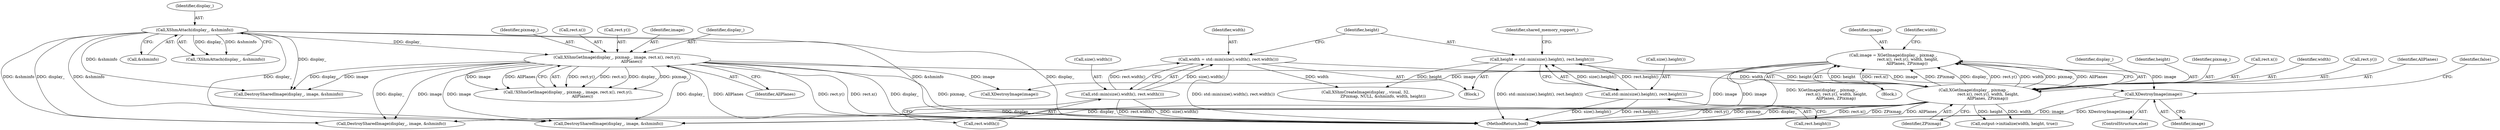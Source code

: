 digraph "0_Chrome_0bd1a6ddb5fb23dfea3e72d60e5e8df4cf5826bc@pointer" {
"1000325" [label="(Call,XDestroyImage(image))"];
"1000291" [label="(Call,image = XGetImage(display_, pixmap_,\n                       rect.x(), rect.y(), width, height,\n                      AllPlanes, ZPixmap))"];
"1000293" [label="(Call,XGetImage(display_, pixmap_,\n                       rect.x(), rect.y(), width, height,\n                      AllPlanes, ZPixmap))"];
"1000117" [label="(Call,width = std::min(size().width(), rect.width()))"];
"1000119" [label="(Call,std::min(size().width(), rect.width()))"];
"1000123" [label="(Call,height = std::min(size().height(), rect.height()))"];
"1000125" [label="(Call,std::min(size().height(), rect.height()))"];
"1000258" [label="(Call,XShmGetImage(display_, pixmap_, image, rect.x(), rect.y(),\n                       AllPlanes))"];
"1000253" [label="(Call,XShmAttach(display_, &shminfo))"];
"1000255" [label="(Call,&shminfo)"];
"1000258" [label="(Call,XShmGetImage(display_, pixmap_, image, rect.x(), rect.y(),\n                       AllPlanes))"];
"1000294" [label="(Identifier,display_)"];
"1000299" [label="(Identifier,height)"];
"1000124" [label="(Identifier,height)"];
"1000254" [label="(Identifier,display_)"];
"1000291" [label="(Call,image = XGetImage(display_, pixmap_,\n                       rect.x(), rect.y(), width, height,\n                      AllPlanes, ZPixmap))"];
"1000324" [label="(ControlStructure,else)"];
"1000123" [label="(Call,height = std::min(size().height(), rect.height()))"];
"1000118" [label="(Identifier,width)"];
"1000263" [label="(Call,rect.y())"];
"1000295" [label="(Identifier,pixmap_)"];
"1000252" [label="(Call,!XShmAttach(display_, &shminfo))"];
"1000286" [label="(Block,)"];
"1000296" [label="(Call,rect.x())"];
"1000125" [label="(Call,std::min(size().height(), rect.height()))"];
"1000399" [label="(Call,XDestroyImage(image))"];
"1000264" [label="(Identifier,AllPlanes)"];
"1000253" [label="(Call,XShmAttach(display_, &shminfo))"];
"1000119" [label="(Call,std::min(size().width(), rect.width()))"];
"1000257" [label="(Call,!XShmGetImage(display_, pixmap_, image, rect.x(), rect.y(),\n                       AllPlanes))"];
"1000292" [label="(Identifier,image)"];
"1000120" [label="(Call,size().width())"];
"1000261" [label="(Identifier,image)"];
"1000266" [label="(Call,DestroySharedImage(display_, image, &shminfo))"];
"1000408" [label="(MethodReturn,bool)"];
"1000127" [label="(Call,rect.height())"];
"1000126" [label="(Call,size().height())"];
"1000259" [label="(Identifier,display_)"];
"1000328" [label="(Identifier,false)"];
"1000117" [label="(Call,width = std::min(size().width(), rect.width()))"];
"1000301" [label="(Identifier,ZPixmap)"];
"1000121" [label="(Call,rect.width())"];
"1000306" [label="(Identifier,width)"];
"1000326" [label="(Identifier,image)"];
"1000260" [label="(Identifier,pixmap_)"];
"1000319" [label="(Call,DestroySharedImage(display_, image, &shminfo))"];
"1000298" [label="(Identifier,width)"];
"1000149" [label="(Call,XShmCreateImage(display_, visual, 32,\n                            ZPixmap, NULL, &shminfo, width, height))"];
"1000297" [label="(Call,rect.y())"];
"1000300" [label="(Identifier,AllPlanes)"];
"1000293" [label="(Call,XGetImage(display_, pixmap_,\n                       rect.x(), rect.y(), width, height,\n                      AllPlanes, ZPixmap))"];
"1000132" [label="(Identifier,shared_memory_support_)"];
"1000325" [label="(Call,XDestroyImage(image))"];
"1000305" [label="(Call,output->initialize(width, height, true))"];
"1000393" [label="(Call,DestroySharedImage(display_, image, &shminfo))"];
"1000104" [label="(Block,)"];
"1000262" [label="(Call,rect.x())"];
"1000325" -> "1000324"  [label="AST: "];
"1000325" -> "1000326"  [label="CFG: "];
"1000326" -> "1000325"  [label="AST: "];
"1000328" -> "1000325"  [label="CFG: "];
"1000325" -> "1000408"  [label="DDG: image"];
"1000325" -> "1000408"  [label="DDG: XDestroyImage(image)"];
"1000291" -> "1000325"  [label="DDG: image"];
"1000258" -> "1000325"  [label="DDG: image"];
"1000291" -> "1000286"  [label="AST: "];
"1000291" -> "1000293"  [label="CFG: "];
"1000292" -> "1000291"  [label="AST: "];
"1000293" -> "1000291"  [label="AST: "];
"1000306" -> "1000291"  [label="CFG: "];
"1000291" -> "1000408"  [label="DDG: XGetImage(display_, pixmap_,\n                       rect.x(), rect.y(), width, height,\n                      AllPlanes, ZPixmap)"];
"1000293" -> "1000291"  [label="DDG: height"];
"1000293" -> "1000291"  [label="DDG: rect.x()"];
"1000293" -> "1000291"  [label="DDG: ZPixmap"];
"1000293" -> "1000291"  [label="DDG: display_"];
"1000293" -> "1000291"  [label="DDG: rect.y()"];
"1000293" -> "1000291"  [label="DDG: width"];
"1000293" -> "1000291"  [label="DDG: pixmap_"];
"1000293" -> "1000291"  [label="DDG: AllPlanes"];
"1000291" -> "1000319"  [label="DDG: image"];
"1000291" -> "1000393"  [label="DDG: image"];
"1000291" -> "1000399"  [label="DDG: image"];
"1000293" -> "1000301"  [label="CFG: "];
"1000294" -> "1000293"  [label="AST: "];
"1000295" -> "1000293"  [label="AST: "];
"1000296" -> "1000293"  [label="AST: "];
"1000297" -> "1000293"  [label="AST: "];
"1000298" -> "1000293"  [label="AST: "];
"1000299" -> "1000293"  [label="AST: "];
"1000300" -> "1000293"  [label="AST: "];
"1000301" -> "1000293"  [label="AST: "];
"1000293" -> "1000408"  [label="DDG: display_"];
"1000293" -> "1000408"  [label="DDG: rect.x()"];
"1000293" -> "1000408"  [label="DDG: ZPixmap"];
"1000293" -> "1000408"  [label="DDG: AllPlanes"];
"1000293" -> "1000408"  [label="DDG: rect.y()"];
"1000293" -> "1000408"  [label="DDG: pixmap_"];
"1000117" -> "1000293"  [label="DDG: width"];
"1000123" -> "1000293"  [label="DDG: height"];
"1000293" -> "1000305"  [label="DDG: width"];
"1000293" -> "1000305"  [label="DDG: height"];
"1000293" -> "1000319"  [label="DDG: display_"];
"1000293" -> "1000393"  [label="DDG: display_"];
"1000117" -> "1000104"  [label="AST: "];
"1000117" -> "1000119"  [label="CFG: "];
"1000118" -> "1000117"  [label="AST: "];
"1000119" -> "1000117"  [label="AST: "];
"1000124" -> "1000117"  [label="CFG: "];
"1000117" -> "1000408"  [label="DDG: std::min(size().width(), rect.width())"];
"1000119" -> "1000117"  [label="DDG: size().width()"];
"1000119" -> "1000117"  [label="DDG: rect.width()"];
"1000117" -> "1000149"  [label="DDG: width"];
"1000119" -> "1000121"  [label="CFG: "];
"1000120" -> "1000119"  [label="AST: "];
"1000121" -> "1000119"  [label="AST: "];
"1000119" -> "1000408"  [label="DDG: rect.width()"];
"1000119" -> "1000408"  [label="DDG: size().width()"];
"1000123" -> "1000104"  [label="AST: "];
"1000123" -> "1000125"  [label="CFG: "];
"1000124" -> "1000123"  [label="AST: "];
"1000125" -> "1000123"  [label="AST: "];
"1000132" -> "1000123"  [label="CFG: "];
"1000123" -> "1000408"  [label="DDG: std::min(size().height(), rect.height())"];
"1000125" -> "1000123"  [label="DDG: size().height()"];
"1000125" -> "1000123"  [label="DDG: rect.height()"];
"1000123" -> "1000149"  [label="DDG: height"];
"1000125" -> "1000127"  [label="CFG: "];
"1000126" -> "1000125"  [label="AST: "];
"1000127" -> "1000125"  [label="AST: "];
"1000125" -> "1000408"  [label="DDG: size().height()"];
"1000125" -> "1000408"  [label="DDG: rect.height()"];
"1000258" -> "1000257"  [label="AST: "];
"1000258" -> "1000264"  [label="CFG: "];
"1000259" -> "1000258"  [label="AST: "];
"1000260" -> "1000258"  [label="AST: "];
"1000261" -> "1000258"  [label="AST: "];
"1000262" -> "1000258"  [label="AST: "];
"1000263" -> "1000258"  [label="AST: "];
"1000264" -> "1000258"  [label="AST: "];
"1000257" -> "1000258"  [label="CFG: "];
"1000258" -> "1000408"  [label="DDG: display_"];
"1000258" -> "1000408"  [label="DDG: pixmap_"];
"1000258" -> "1000408"  [label="DDG: AllPlanes"];
"1000258" -> "1000408"  [label="DDG: rect.y()"];
"1000258" -> "1000408"  [label="DDG: rect.x()"];
"1000258" -> "1000257"  [label="DDG: rect.y()"];
"1000258" -> "1000257"  [label="DDG: rect.x()"];
"1000258" -> "1000257"  [label="DDG: display_"];
"1000258" -> "1000257"  [label="DDG: pixmap_"];
"1000258" -> "1000257"  [label="DDG: image"];
"1000258" -> "1000257"  [label="DDG: AllPlanes"];
"1000253" -> "1000258"  [label="DDG: display_"];
"1000258" -> "1000266"  [label="DDG: display_"];
"1000258" -> "1000266"  [label="DDG: image"];
"1000258" -> "1000319"  [label="DDG: display_"];
"1000258" -> "1000319"  [label="DDG: image"];
"1000258" -> "1000393"  [label="DDG: display_"];
"1000258" -> "1000393"  [label="DDG: image"];
"1000258" -> "1000399"  [label="DDG: image"];
"1000253" -> "1000252"  [label="AST: "];
"1000253" -> "1000255"  [label="CFG: "];
"1000254" -> "1000253"  [label="AST: "];
"1000255" -> "1000253"  [label="AST: "];
"1000252" -> "1000253"  [label="CFG: "];
"1000253" -> "1000408"  [label="DDG: &shminfo"];
"1000253" -> "1000408"  [label="DDG: display_"];
"1000253" -> "1000252"  [label="DDG: display_"];
"1000253" -> "1000252"  [label="DDG: &shminfo"];
"1000253" -> "1000266"  [label="DDG: display_"];
"1000253" -> "1000266"  [label="DDG: &shminfo"];
"1000253" -> "1000319"  [label="DDG: display_"];
"1000253" -> "1000319"  [label="DDG: &shminfo"];
"1000253" -> "1000393"  [label="DDG: display_"];
"1000253" -> "1000393"  [label="DDG: &shminfo"];
}
